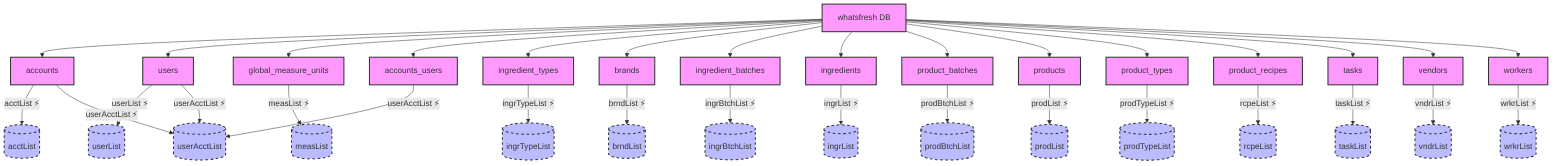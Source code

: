 graph TD
    %% whatsfresh database tables
    whatsfresh[whatsfresh DB]
    accounts[accounts]
    users[users]
    measures[global_measure_units]
    acc_users[accounts_users]
    ingr_types[ingredient_types]
    brands[brands]
    ingr_batches[ingredient_batches]
    ingredients[ingredients]
    prod_batches[product_batches]
    products[products]
    prod_types[product_types]
    prod_recipes[product_recipes]
    tasks[tasks]
    vendors[vendors]
    workers[workers]
    
    %% Source relationships
    whatsfresh --> accounts
    whatsfresh --> users
    whatsfresh --> measures
    whatsfresh --> acc_users
    whatsfresh --> ingr_types
    whatsfresh --> brands
    whatsfresh --> ingr_batches
    whatsfresh --> ingredients
    whatsfresh --> prod_batches
    whatsfresh --> products
    whatsfresh --> prod_types
    whatsfresh --> prod_recipes
    whatsfresh --> tasks
    whatsfresh --> vendors
    whatsfresh --> workers

    %% EventTypes (api_wf views)
    accounts --> |"acctList ⚡"|acctList[("acctList")]
    users --> |"userList ⚡"|userList[("userList")]
    measures --> |"measList ⚡"|measList[("measList")]
    ingr_types --> |"ingrTypeList ⚡"|ingrTypeList[("ingrTypeList")]
    brands --> |"brndList ⚡"|brndList[("brndList")]
    ingr_batches --> |"ingrBtchList ⚡"|ingrBtchList[("ingrBtchList")]
    ingredients --> |"ingrList ⚡"|ingrList[("ingrList")]
    prod_batches --> |"prodBtchList ⚡"|prodBtchList[("prodBtchList")]
    products --> |"prodList ⚡"|prodList[("prodList")]
    prod_types --> |"prodTypeList ⚡"|prodTypeList[("prodTypeList")]
    prod_recipes --> |"rcpeList ⚡"|rcpeList[("rcpeList")]
    tasks --> |"taskList ⚡"|taskList[("taskList")]
    vendors --> |"vndrList ⚡"|vndrList[("vndrList")]
    workers --> |"wrkrList ⚡"|wrkrList[("wrkrList")]

    %% Complex EventTypes
    users & acc_users & accounts --> |"userAcctList ⚡"|userAcctList[("userAcctList")]

    %% Styling
    classDef default fill:#f9f,stroke:#333,stroke-width:2px
    classDef eventType fill:#bbf,stroke:#333,stroke-width:2px,stroke-dasharray: 5 5
    class acctList,userList,measList,ingrTypeList,brndList,ingrBtchList,ingrList,prodBtchList,prodList,prodTypeList,rcpeList,taskList,vndrList,wrkrList,userAcctList eventType